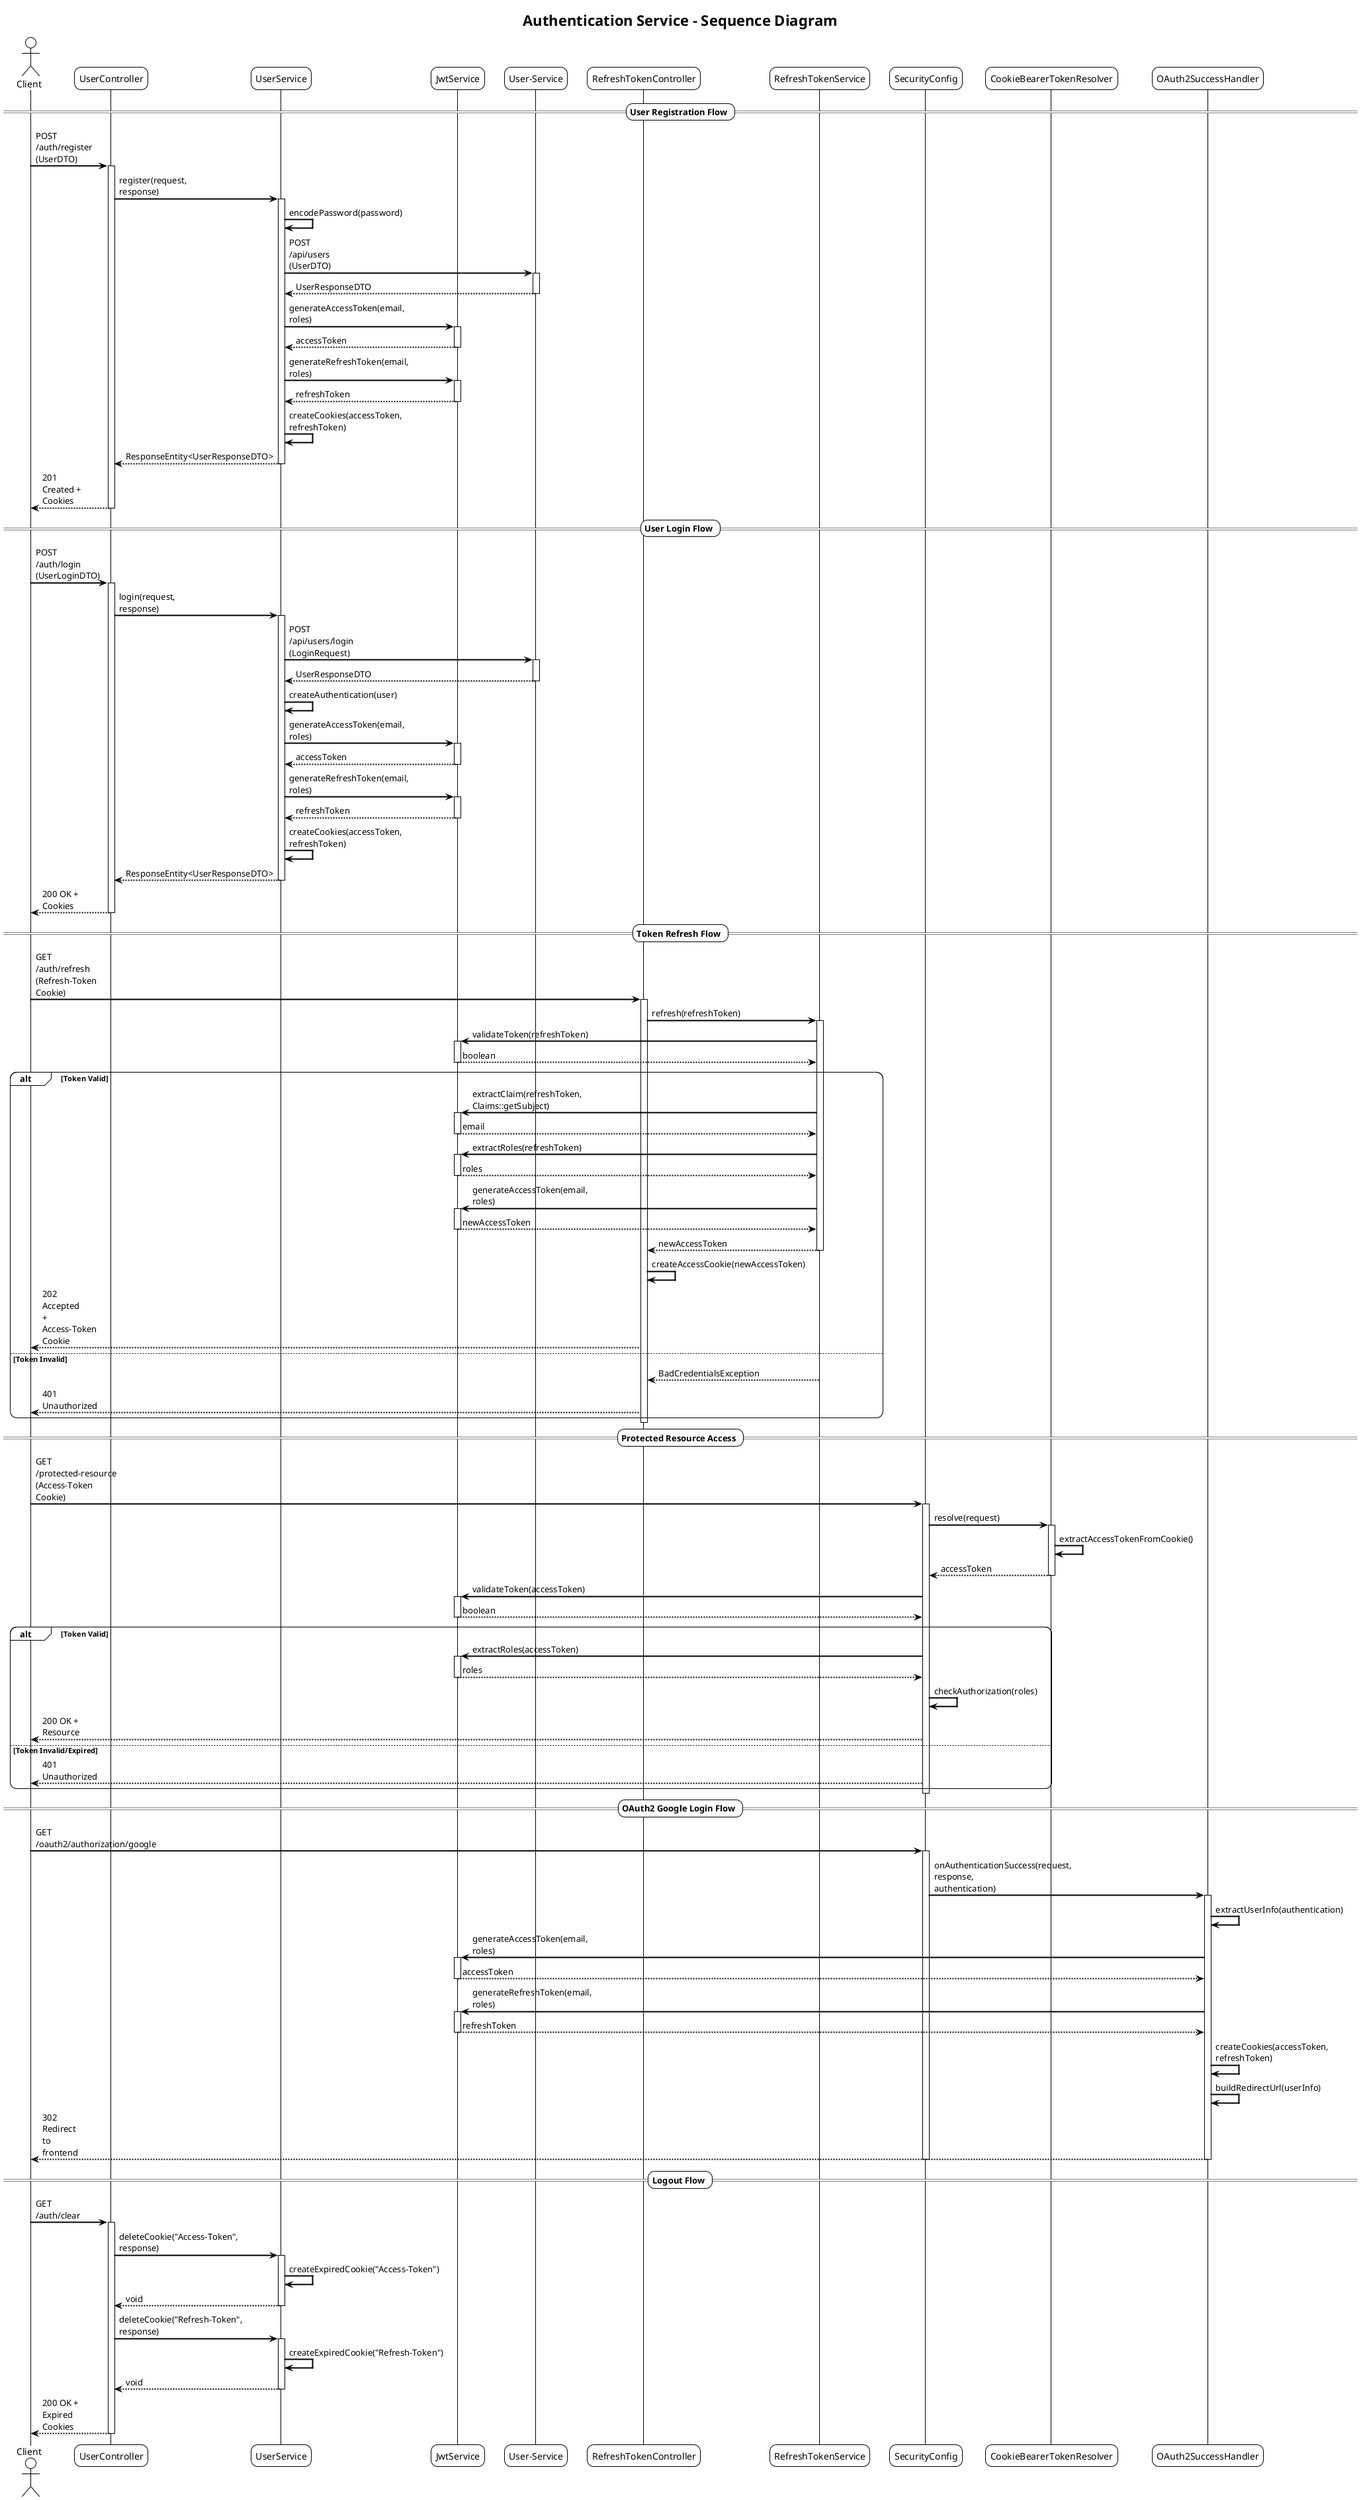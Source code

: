 @startuml Auth Service Sequence Diagram

!theme plain
skinparam backgroundColor #FFFFFF
skinparam sequenceArrowThickness 2
skinparam roundcorner 20
skinparam maxmessagesize 60

title Authentication Service - Sequence Diagram

actor Client
participant "UserController" as UC
participant "UserService" as US
participant "JwtService" as JWT
participant "User-Service" as UDS
participant "RefreshTokenController" as RTC
participant "RefreshTokenService" as RTS
participant "SecurityConfig" as SC
participant "CookieBearerTokenResolver" as CBTR
participant "OAuth2SuccessHandler" as OAuth2

== User Registration Flow ==

Client -> UC: POST /auth/register\n(UserDTO)
activate UC

UC -> US: register(request, response)
activate US

US -> US: encodePassword(password)
US -> UDS: POST /api/users\n(UserDTO)
activate UDS
UDS --> US: UserResponseDTO
deactivate UDS

US -> JWT: generateAccessToken(email, roles)
activate JWT
JWT --> US: accessToken
deactivate JWT

US -> JWT: generateRefreshToken(email, roles)
activate JWT
JWT --> US: refreshToken
deactivate JWT

US -> US: createCookies(accessToken, refreshToken)
US --> UC: ResponseEntity<UserResponseDTO>
deactivate US

UC --> Client: 201 Created + Cookies
deactivate UC

== User Login Flow ==

Client -> UC: POST /auth/login\n(UserLoginDTO)
activate UC

UC -> US: login(request, response)
activate US

US -> UDS: POST /api/users/login\n(LoginRequest)
activate UDS
UDS --> US: UserResponseDTO
deactivate UDS

US -> US: createAuthentication(user)
US -> JWT: generateAccessToken(email, roles)
activate JWT
JWT --> US: accessToken
deactivate JWT

US -> JWT: generateRefreshToken(email, roles)
activate JWT
JWT --> US: refreshToken
deactivate JWT

US -> US: createCookies(accessToken, refreshToken)
US --> UC: ResponseEntity<UserResponseDTO>
deactivate US

UC --> Client: 200 OK + Cookies
deactivate UC

== Token Refresh Flow ==

Client -> RTC: GET /auth/refresh\n(Refresh-Token Cookie)
activate RTC

RTC -> RTS: refresh(refreshToken)
activate RTS

RTS -> JWT: validateToken(refreshToken)
activate JWT
JWT --> RTS: boolean
deactivate JWT

alt Token Valid
    RTS -> JWT: extractClaim(refreshToken, Claims::getSubject)
    activate JWT
    JWT --> RTS: email
    deactivate JWT
    
    RTS -> JWT: extractRoles(refreshToken)
    activate JWT
    JWT --> RTS: roles
    deactivate JWT
    
    RTS -> JWT: generateAccessToken(email, roles)
    activate JWT
    JWT --> RTS: newAccessToken
    deactivate JWT
    
    RTS --> RTC: newAccessToken
    deactivate RTS
    
    RTC -> RTC: createAccessCookie(newAccessToken)
    RTC --> Client: 202 Accepted + Access-Token Cookie
else Token Invalid
    RTS --> RTC: BadCredentialsException
    deactivate RTS
    RTC --> Client: 401 Unauthorized
end

deactivate RTC

== Protected Resource Access ==

Client -> SC: GET /protected-resource\n(Access-Token Cookie)
activate SC

SC -> CBTR: resolve(request)
activate CBTR
CBTR -> CBTR: extractAccessTokenFromCookie()
CBTR --> SC: accessToken
deactivate CBTR

SC -> JWT: validateToken(accessToken)
activate JWT
JWT --> SC: boolean
deactivate JWT

alt Token Valid
    SC -> JWT: extractRoles(accessToken)
    activate JWT
    JWT --> SC: roles
    deactivate JWT
    
    SC -> SC: checkAuthorization(roles)
    SC --> Client: 200 OK + Resource
else Token Invalid/Expired
    SC --> Client: 401 Unauthorized
end

deactivate SC

== OAuth2 Google Login Flow ==

Client -> SC: GET /oauth2/authorization/google
activate SC

SC -> OAuth2: onAuthenticationSuccess(request, response, authentication)
activate OAuth2

OAuth2 -> OAuth2: extractUserInfo(authentication)
OAuth2 -> JWT: generateAccessToken(email, roles)
activate JWT
JWT --> OAuth2: accessToken
deactivate JWT

OAuth2 -> JWT: generateRefreshToken(email, roles)
activate JWT
JWT --> OAuth2: refreshToken
deactivate JWT

OAuth2 -> OAuth2: createCookies(accessToken, refreshToken)
OAuth2 -> OAuth2: buildRedirectUrl(userInfo)
OAuth2 --> Client: 302 Redirect to frontend
deactivate OAuth2

deactivate SC

== Logout Flow ==

Client -> UC: GET /auth/clear
activate UC

UC -> US: deleteCookie("Access-Token", response)
activate US
US -> US: createExpiredCookie("Access-Token")
US --> UC: void
deactivate US

UC -> US: deleteCookie("Refresh-Token", response)
activate US
US -> US: createExpiredCookie("Refresh-Token")
US --> UC: void
deactivate US

UC --> Client: 200 OK + Expired Cookies
deactivate UC

@enduml 